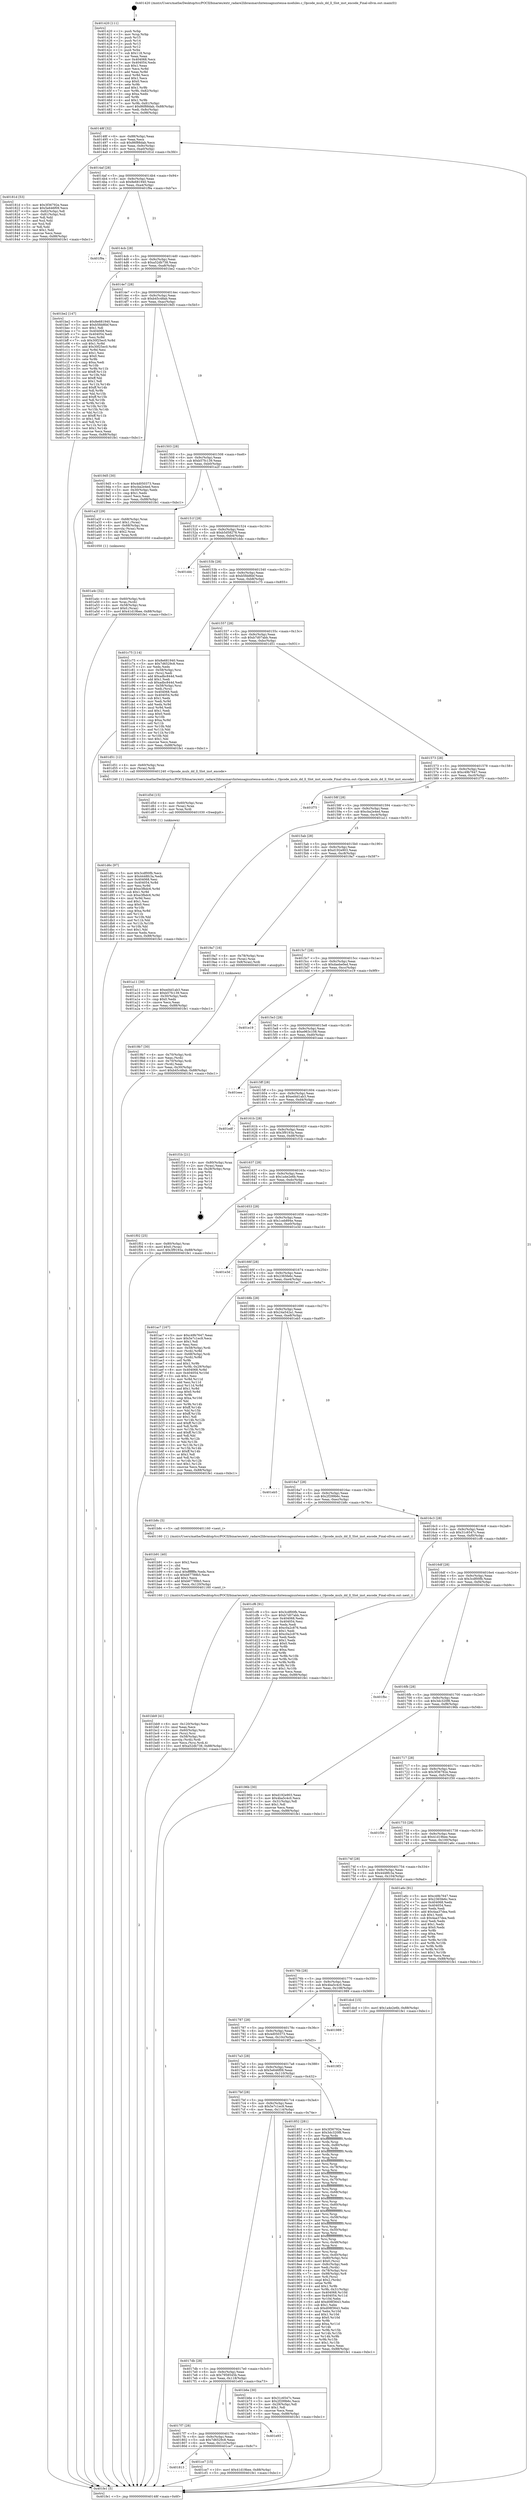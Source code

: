 digraph "0x401420" {
  label = "0x401420 (/mnt/c/Users/mathe/Desktop/tcc/POCII/binaries/extr_radare2librasmarchxtensagnuxtensa-modules.c_Opcode_muls_dd_ll_Slot_inst_encode_Final-ollvm.out::main(0))"
  labelloc = "t"
  node[shape=record]

  Entry [label="",width=0.3,height=0.3,shape=circle,fillcolor=black,style=filled]
  "0x40148f" [label="{
     0x40148f [32]\l
     | [instrs]\l
     &nbsp;&nbsp;0x40148f \<+6\>: mov -0x88(%rbp),%eax\l
     &nbsp;&nbsp;0x401495 \<+2\>: mov %eax,%ecx\l
     &nbsp;&nbsp;0x401497 \<+6\>: sub $0x86f88dab,%ecx\l
     &nbsp;&nbsp;0x40149d \<+6\>: mov %eax,-0x9c(%rbp)\l
     &nbsp;&nbsp;0x4014a3 \<+6\>: mov %ecx,-0xa0(%rbp)\l
     &nbsp;&nbsp;0x4014a9 \<+6\>: je 000000000040181d \<main+0x3fd\>\l
  }"]
  "0x40181d" [label="{
     0x40181d [53]\l
     | [instrs]\l
     &nbsp;&nbsp;0x40181d \<+5\>: mov $0x3f36792e,%eax\l
     &nbsp;&nbsp;0x401822 \<+5\>: mov $0x5e646f09,%ecx\l
     &nbsp;&nbsp;0x401827 \<+6\>: mov -0x82(%rbp),%dl\l
     &nbsp;&nbsp;0x40182d \<+7\>: mov -0x81(%rbp),%sil\l
     &nbsp;&nbsp;0x401834 \<+3\>: mov %dl,%dil\l
     &nbsp;&nbsp;0x401837 \<+3\>: and %sil,%dil\l
     &nbsp;&nbsp;0x40183a \<+3\>: xor %sil,%dl\l
     &nbsp;&nbsp;0x40183d \<+3\>: or %dl,%dil\l
     &nbsp;&nbsp;0x401840 \<+4\>: test $0x1,%dil\l
     &nbsp;&nbsp;0x401844 \<+3\>: cmovne %ecx,%eax\l
     &nbsp;&nbsp;0x401847 \<+6\>: mov %eax,-0x88(%rbp)\l
     &nbsp;&nbsp;0x40184d \<+5\>: jmp 0000000000401fe1 \<main+0xbc1\>\l
  }"]
  "0x4014af" [label="{
     0x4014af [28]\l
     | [instrs]\l
     &nbsp;&nbsp;0x4014af \<+5\>: jmp 00000000004014b4 \<main+0x94\>\l
     &nbsp;&nbsp;0x4014b4 \<+6\>: mov -0x9c(%rbp),%eax\l
     &nbsp;&nbsp;0x4014ba \<+5\>: sub $0x8e681940,%eax\l
     &nbsp;&nbsp;0x4014bf \<+6\>: mov %eax,-0xa4(%rbp)\l
     &nbsp;&nbsp;0x4014c5 \<+6\>: je 0000000000401f9a \<main+0xb7a\>\l
  }"]
  "0x401fe1" [label="{
     0x401fe1 [5]\l
     | [instrs]\l
     &nbsp;&nbsp;0x401fe1 \<+5\>: jmp 000000000040148f \<main+0x6f\>\l
  }"]
  "0x401420" [label="{
     0x401420 [111]\l
     | [instrs]\l
     &nbsp;&nbsp;0x401420 \<+1\>: push %rbp\l
     &nbsp;&nbsp;0x401421 \<+3\>: mov %rsp,%rbp\l
     &nbsp;&nbsp;0x401424 \<+2\>: push %r15\l
     &nbsp;&nbsp;0x401426 \<+2\>: push %r14\l
     &nbsp;&nbsp;0x401428 \<+2\>: push %r13\l
     &nbsp;&nbsp;0x40142a \<+2\>: push %r12\l
     &nbsp;&nbsp;0x40142c \<+1\>: push %rbx\l
     &nbsp;&nbsp;0x40142d \<+7\>: sub $0x118,%rsp\l
     &nbsp;&nbsp;0x401434 \<+2\>: xor %eax,%eax\l
     &nbsp;&nbsp;0x401436 \<+7\>: mov 0x404068,%ecx\l
     &nbsp;&nbsp;0x40143d \<+7\>: mov 0x404054,%edx\l
     &nbsp;&nbsp;0x401444 \<+3\>: sub $0x1,%eax\l
     &nbsp;&nbsp;0x401447 \<+3\>: mov %ecx,%r8d\l
     &nbsp;&nbsp;0x40144a \<+3\>: add %eax,%r8d\l
     &nbsp;&nbsp;0x40144d \<+4\>: imul %r8d,%ecx\l
     &nbsp;&nbsp;0x401451 \<+3\>: and $0x1,%ecx\l
     &nbsp;&nbsp;0x401454 \<+3\>: cmp $0x0,%ecx\l
     &nbsp;&nbsp;0x401457 \<+4\>: sete %r9b\l
     &nbsp;&nbsp;0x40145b \<+4\>: and $0x1,%r9b\l
     &nbsp;&nbsp;0x40145f \<+7\>: mov %r9b,-0x82(%rbp)\l
     &nbsp;&nbsp;0x401466 \<+3\>: cmp $0xa,%edx\l
     &nbsp;&nbsp;0x401469 \<+4\>: setl %r9b\l
     &nbsp;&nbsp;0x40146d \<+4\>: and $0x1,%r9b\l
     &nbsp;&nbsp;0x401471 \<+7\>: mov %r9b,-0x81(%rbp)\l
     &nbsp;&nbsp;0x401478 \<+10\>: movl $0x86f88dab,-0x88(%rbp)\l
     &nbsp;&nbsp;0x401482 \<+6\>: mov %edi,-0x8c(%rbp)\l
     &nbsp;&nbsp;0x401488 \<+7\>: mov %rsi,-0x98(%rbp)\l
  }"]
  Exit [label="",width=0.3,height=0.3,shape=circle,fillcolor=black,style=filled,peripheries=2]
  "0x401f9a" [label="{
     0x401f9a\l
  }", style=dashed]
  "0x4014cb" [label="{
     0x4014cb [28]\l
     | [instrs]\l
     &nbsp;&nbsp;0x4014cb \<+5\>: jmp 00000000004014d0 \<main+0xb0\>\l
     &nbsp;&nbsp;0x4014d0 \<+6\>: mov -0x9c(%rbp),%eax\l
     &nbsp;&nbsp;0x4014d6 \<+5\>: sub $0xa52db738,%eax\l
     &nbsp;&nbsp;0x4014db \<+6\>: mov %eax,-0xa8(%rbp)\l
     &nbsp;&nbsp;0x4014e1 \<+6\>: je 0000000000401be2 \<main+0x7c2\>\l
  }"]
  "0x401d6c" [label="{
     0x401d6c [97]\l
     | [instrs]\l
     &nbsp;&nbsp;0x401d6c \<+5\>: mov $0x3cdf00fb,%ecx\l
     &nbsp;&nbsp;0x401d71 \<+5\>: mov $0x4448fc3a,%edx\l
     &nbsp;&nbsp;0x401d76 \<+7\>: mov 0x404068,%esi\l
     &nbsp;&nbsp;0x401d7d \<+8\>: mov 0x404054,%r8d\l
     &nbsp;&nbsp;0x401d85 \<+3\>: mov %esi,%r9d\l
     &nbsp;&nbsp;0x401d88 \<+7\>: add $0xe3fbdc6,%r9d\l
     &nbsp;&nbsp;0x401d8f \<+4\>: sub $0x1,%r9d\l
     &nbsp;&nbsp;0x401d93 \<+7\>: sub $0xe3fbdc6,%r9d\l
     &nbsp;&nbsp;0x401d9a \<+4\>: imul %r9d,%esi\l
     &nbsp;&nbsp;0x401d9e \<+3\>: and $0x1,%esi\l
     &nbsp;&nbsp;0x401da1 \<+3\>: cmp $0x0,%esi\l
     &nbsp;&nbsp;0x401da4 \<+4\>: sete %r10b\l
     &nbsp;&nbsp;0x401da8 \<+4\>: cmp $0xa,%r8d\l
     &nbsp;&nbsp;0x401dac \<+4\>: setl %r11b\l
     &nbsp;&nbsp;0x401db0 \<+3\>: mov %r10b,%bl\l
     &nbsp;&nbsp;0x401db3 \<+3\>: and %r11b,%bl\l
     &nbsp;&nbsp;0x401db6 \<+3\>: xor %r11b,%r10b\l
     &nbsp;&nbsp;0x401db9 \<+3\>: or %r10b,%bl\l
     &nbsp;&nbsp;0x401dbc \<+3\>: test $0x1,%bl\l
     &nbsp;&nbsp;0x401dbf \<+3\>: cmovne %edx,%ecx\l
     &nbsp;&nbsp;0x401dc2 \<+6\>: mov %ecx,-0x88(%rbp)\l
     &nbsp;&nbsp;0x401dc8 \<+5\>: jmp 0000000000401fe1 \<main+0xbc1\>\l
  }"]
  "0x401be2" [label="{
     0x401be2 [147]\l
     | [instrs]\l
     &nbsp;&nbsp;0x401be2 \<+5\>: mov $0x8e681940,%eax\l
     &nbsp;&nbsp;0x401be7 \<+5\>: mov $0xb5fdd6bf,%ecx\l
     &nbsp;&nbsp;0x401bec \<+2\>: mov $0x1,%dl\l
     &nbsp;&nbsp;0x401bee \<+7\>: mov 0x404068,%esi\l
     &nbsp;&nbsp;0x401bf5 \<+7\>: mov 0x404054,%edi\l
     &nbsp;&nbsp;0x401bfc \<+3\>: mov %esi,%r8d\l
     &nbsp;&nbsp;0x401bff \<+7\>: sub $0x30f25ec0,%r8d\l
     &nbsp;&nbsp;0x401c06 \<+4\>: sub $0x1,%r8d\l
     &nbsp;&nbsp;0x401c0a \<+7\>: add $0x30f25ec0,%r8d\l
     &nbsp;&nbsp;0x401c11 \<+4\>: imul %r8d,%esi\l
     &nbsp;&nbsp;0x401c15 \<+3\>: and $0x1,%esi\l
     &nbsp;&nbsp;0x401c18 \<+3\>: cmp $0x0,%esi\l
     &nbsp;&nbsp;0x401c1b \<+4\>: sete %r9b\l
     &nbsp;&nbsp;0x401c1f \<+3\>: cmp $0xa,%edi\l
     &nbsp;&nbsp;0x401c22 \<+4\>: setl %r10b\l
     &nbsp;&nbsp;0x401c26 \<+3\>: mov %r9b,%r11b\l
     &nbsp;&nbsp;0x401c29 \<+4\>: xor $0xff,%r11b\l
     &nbsp;&nbsp;0x401c2d \<+3\>: mov %r10b,%bl\l
     &nbsp;&nbsp;0x401c30 \<+3\>: xor $0xff,%bl\l
     &nbsp;&nbsp;0x401c33 \<+3\>: xor $0x1,%dl\l
     &nbsp;&nbsp;0x401c36 \<+3\>: mov %r11b,%r14b\l
     &nbsp;&nbsp;0x401c39 \<+4\>: and $0xff,%r14b\l
     &nbsp;&nbsp;0x401c3d \<+3\>: and %dl,%r9b\l
     &nbsp;&nbsp;0x401c40 \<+3\>: mov %bl,%r15b\l
     &nbsp;&nbsp;0x401c43 \<+4\>: and $0xff,%r15b\l
     &nbsp;&nbsp;0x401c47 \<+3\>: and %dl,%r10b\l
     &nbsp;&nbsp;0x401c4a \<+3\>: or %r9b,%r14b\l
     &nbsp;&nbsp;0x401c4d \<+3\>: or %r10b,%r15b\l
     &nbsp;&nbsp;0x401c50 \<+3\>: xor %r15b,%r14b\l
     &nbsp;&nbsp;0x401c53 \<+3\>: or %bl,%r11b\l
     &nbsp;&nbsp;0x401c56 \<+4\>: xor $0xff,%r11b\l
     &nbsp;&nbsp;0x401c5a \<+3\>: or $0x1,%dl\l
     &nbsp;&nbsp;0x401c5d \<+3\>: and %dl,%r11b\l
     &nbsp;&nbsp;0x401c60 \<+3\>: or %r11b,%r14b\l
     &nbsp;&nbsp;0x401c63 \<+4\>: test $0x1,%r14b\l
     &nbsp;&nbsp;0x401c67 \<+3\>: cmovne %ecx,%eax\l
     &nbsp;&nbsp;0x401c6a \<+6\>: mov %eax,-0x88(%rbp)\l
     &nbsp;&nbsp;0x401c70 \<+5\>: jmp 0000000000401fe1 \<main+0xbc1\>\l
  }"]
  "0x4014e7" [label="{
     0x4014e7 [28]\l
     | [instrs]\l
     &nbsp;&nbsp;0x4014e7 \<+5\>: jmp 00000000004014ec \<main+0xcc\>\l
     &nbsp;&nbsp;0x4014ec \<+6\>: mov -0x9c(%rbp),%eax\l
     &nbsp;&nbsp;0x4014f2 \<+5\>: sub $0xb45c48ab,%eax\l
     &nbsp;&nbsp;0x4014f7 \<+6\>: mov %eax,-0xac(%rbp)\l
     &nbsp;&nbsp;0x4014fd \<+6\>: je 00000000004019d5 \<main+0x5b5\>\l
  }"]
  "0x401d5d" [label="{
     0x401d5d [15]\l
     | [instrs]\l
     &nbsp;&nbsp;0x401d5d \<+4\>: mov -0x60(%rbp),%rax\l
     &nbsp;&nbsp;0x401d61 \<+3\>: mov (%rax),%rax\l
     &nbsp;&nbsp;0x401d64 \<+3\>: mov %rax,%rdi\l
     &nbsp;&nbsp;0x401d67 \<+5\>: call 0000000000401030 \<free@plt\>\l
     | [calls]\l
     &nbsp;&nbsp;0x401030 \{1\} (unknown)\l
  }"]
  "0x4019d5" [label="{
     0x4019d5 [30]\l
     | [instrs]\l
     &nbsp;&nbsp;0x4019d5 \<+5\>: mov $0x4d050373,%eax\l
     &nbsp;&nbsp;0x4019da \<+5\>: mov $0xcba2e4ed,%ecx\l
     &nbsp;&nbsp;0x4019df \<+3\>: mov -0x30(%rbp),%edx\l
     &nbsp;&nbsp;0x4019e2 \<+3\>: cmp $0x1,%edx\l
     &nbsp;&nbsp;0x4019e5 \<+3\>: cmovl %ecx,%eax\l
     &nbsp;&nbsp;0x4019e8 \<+6\>: mov %eax,-0x88(%rbp)\l
     &nbsp;&nbsp;0x4019ee \<+5\>: jmp 0000000000401fe1 \<main+0xbc1\>\l
  }"]
  "0x401503" [label="{
     0x401503 [28]\l
     | [instrs]\l
     &nbsp;&nbsp;0x401503 \<+5\>: jmp 0000000000401508 \<main+0xe8\>\l
     &nbsp;&nbsp;0x401508 \<+6\>: mov -0x9c(%rbp),%eax\l
     &nbsp;&nbsp;0x40150e \<+5\>: sub $0xb57fc139,%eax\l
     &nbsp;&nbsp;0x401513 \<+6\>: mov %eax,-0xb0(%rbp)\l
     &nbsp;&nbsp;0x401519 \<+6\>: je 0000000000401a2f \<main+0x60f\>\l
  }"]
  "0x401813" [label="{
     0x401813\l
  }", style=dashed]
  "0x401a2f" [label="{
     0x401a2f [29]\l
     | [instrs]\l
     &nbsp;&nbsp;0x401a2f \<+4\>: mov -0x68(%rbp),%rax\l
     &nbsp;&nbsp;0x401a33 \<+6\>: movl $0x1,(%rax)\l
     &nbsp;&nbsp;0x401a39 \<+4\>: mov -0x68(%rbp),%rax\l
     &nbsp;&nbsp;0x401a3d \<+3\>: movslq (%rax),%rax\l
     &nbsp;&nbsp;0x401a40 \<+4\>: shl $0x2,%rax\l
     &nbsp;&nbsp;0x401a44 \<+3\>: mov %rax,%rdi\l
     &nbsp;&nbsp;0x401a47 \<+5\>: call 0000000000401050 \<malloc@plt\>\l
     | [calls]\l
     &nbsp;&nbsp;0x401050 \{1\} (unknown)\l
  }"]
  "0x40151f" [label="{
     0x40151f [28]\l
     | [instrs]\l
     &nbsp;&nbsp;0x40151f \<+5\>: jmp 0000000000401524 \<main+0x104\>\l
     &nbsp;&nbsp;0x401524 \<+6\>: mov -0x9c(%rbp),%eax\l
     &nbsp;&nbsp;0x40152a \<+5\>: sub $0xb5d58278,%eax\l
     &nbsp;&nbsp;0x40152f \<+6\>: mov %eax,-0xb4(%rbp)\l
     &nbsp;&nbsp;0x401535 \<+6\>: je 0000000000401ddc \<main+0x9bc\>\l
  }"]
  "0x401ce7" [label="{
     0x401ce7 [15]\l
     | [instrs]\l
     &nbsp;&nbsp;0x401ce7 \<+10\>: movl $0x41d19bee,-0x88(%rbp)\l
     &nbsp;&nbsp;0x401cf1 \<+5\>: jmp 0000000000401fe1 \<main+0xbc1\>\l
  }"]
  "0x401ddc" [label="{
     0x401ddc\l
  }", style=dashed]
  "0x40153b" [label="{
     0x40153b [28]\l
     | [instrs]\l
     &nbsp;&nbsp;0x40153b \<+5\>: jmp 0000000000401540 \<main+0x120\>\l
     &nbsp;&nbsp;0x401540 \<+6\>: mov -0x9c(%rbp),%eax\l
     &nbsp;&nbsp;0x401546 \<+5\>: sub $0xb5fdd6bf,%eax\l
     &nbsp;&nbsp;0x40154b \<+6\>: mov %eax,-0xb8(%rbp)\l
     &nbsp;&nbsp;0x401551 \<+6\>: je 0000000000401c75 \<main+0x855\>\l
  }"]
  "0x4017f7" [label="{
     0x4017f7 [28]\l
     | [instrs]\l
     &nbsp;&nbsp;0x4017f7 \<+5\>: jmp 00000000004017fc \<main+0x3dc\>\l
     &nbsp;&nbsp;0x4017fc \<+6\>: mov -0x9c(%rbp),%eax\l
     &nbsp;&nbsp;0x401802 \<+5\>: sub $0x7d6529c8,%eax\l
     &nbsp;&nbsp;0x401807 \<+6\>: mov %eax,-0x11c(%rbp)\l
     &nbsp;&nbsp;0x40180d \<+6\>: je 0000000000401ce7 \<main+0x8c7\>\l
  }"]
  "0x401c75" [label="{
     0x401c75 [114]\l
     | [instrs]\l
     &nbsp;&nbsp;0x401c75 \<+5\>: mov $0x8e681940,%eax\l
     &nbsp;&nbsp;0x401c7a \<+5\>: mov $0x7d6529c8,%ecx\l
     &nbsp;&nbsp;0x401c7f \<+2\>: xor %edx,%edx\l
     &nbsp;&nbsp;0x401c81 \<+4\>: mov -0x58(%rbp),%rsi\l
     &nbsp;&nbsp;0x401c85 \<+2\>: mov (%rsi),%edi\l
     &nbsp;&nbsp;0x401c87 \<+6\>: add $0xadbc844d,%edi\l
     &nbsp;&nbsp;0x401c8d \<+3\>: add $0x1,%edi\l
     &nbsp;&nbsp;0x401c90 \<+6\>: sub $0xadbc844d,%edi\l
     &nbsp;&nbsp;0x401c96 \<+4\>: mov -0x58(%rbp),%rsi\l
     &nbsp;&nbsp;0x401c9a \<+2\>: mov %edi,(%rsi)\l
     &nbsp;&nbsp;0x401c9c \<+7\>: mov 0x404068,%edi\l
     &nbsp;&nbsp;0x401ca3 \<+8\>: mov 0x404054,%r8d\l
     &nbsp;&nbsp;0x401cab \<+3\>: sub $0x1,%edx\l
     &nbsp;&nbsp;0x401cae \<+3\>: mov %edi,%r9d\l
     &nbsp;&nbsp;0x401cb1 \<+3\>: add %edx,%r9d\l
     &nbsp;&nbsp;0x401cb4 \<+4\>: imul %r9d,%edi\l
     &nbsp;&nbsp;0x401cb8 \<+3\>: and $0x1,%edi\l
     &nbsp;&nbsp;0x401cbb \<+3\>: cmp $0x0,%edi\l
     &nbsp;&nbsp;0x401cbe \<+4\>: sete %r10b\l
     &nbsp;&nbsp;0x401cc2 \<+4\>: cmp $0xa,%r8d\l
     &nbsp;&nbsp;0x401cc6 \<+4\>: setl %r11b\l
     &nbsp;&nbsp;0x401cca \<+3\>: mov %r10b,%bl\l
     &nbsp;&nbsp;0x401ccd \<+3\>: and %r11b,%bl\l
     &nbsp;&nbsp;0x401cd0 \<+3\>: xor %r11b,%r10b\l
     &nbsp;&nbsp;0x401cd3 \<+3\>: or %r10b,%bl\l
     &nbsp;&nbsp;0x401cd6 \<+3\>: test $0x1,%bl\l
     &nbsp;&nbsp;0x401cd9 \<+3\>: cmovne %ecx,%eax\l
     &nbsp;&nbsp;0x401cdc \<+6\>: mov %eax,-0x88(%rbp)\l
     &nbsp;&nbsp;0x401ce2 \<+5\>: jmp 0000000000401fe1 \<main+0xbc1\>\l
  }"]
  "0x401557" [label="{
     0x401557 [28]\l
     | [instrs]\l
     &nbsp;&nbsp;0x401557 \<+5\>: jmp 000000000040155c \<main+0x13c\>\l
     &nbsp;&nbsp;0x40155c \<+6\>: mov -0x9c(%rbp),%eax\l
     &nbsp;&nbsp;0x401562 \<+5\>: sub $0xb7d07abb,%eax\l
     &nbsp;&nbsp;0x401567 \<+6\>: mov %eax,-0xbc(%rbp)\l
     &nbsp;&nbsp;0x40156d \<+6\>: je 0000000000401d51 \<main+0x931\>\l
  }"]
  "0x401e93" [label="{
     0x401e93\l
  }", style=dashed]
  "0x401d51" [label="{
     0x401d51 [12]\l
     | [instrs]\l
     &nbsp;&nbsp;0x401d51 \<+4\>: mov -0x60(%rbp),%rax\l
     &nbsp;&nbsp;0x401d55 \<+3\>: mov (%rax),%rdi\l
     &nbsp;&nbsp;0x401d58 \<+5\>: call 0000000000401240 \<Opcode_muls_dd_ll_Slot_inst_encode\>\l
     | [calls]\l
     &nbsp;&nbsp;0x401240 \{1\} (/mnt/c/Users/mathe/Desktop/tcc/POCII/binaries/extr_radare2librasmarchxtensagnuxtensa-modules.c_Opcode_muls_dd_ll_Slot_inst_encode_Final-ollvm.out::Opcode_muls_dd_ll_Slot_inst_encode)\l
  }"]
  "0x401573" [label="{
     0x401573 [28]\l
     | [instrs]\l
     &nbsp;&nbsp;0x401573 \<+5\>: jmp 0000000000401578 \<main+0x158\>\l
     &nbsp;&nbsp;0x401578 \<+6\>: mov -0x9c(%rbp),%eax\l
     &nbsp;&nbsp;0x40157e \<+5\>: sub $0xc49b7647,%eax\l
     &nbsp;&nbsp;0x401583 \<+6\>: mov %eax,-0xc0(%rbp)\l
     &nbsp;&nbsp;0x401589 \<+6\>: je 0000000000401f75 \<main+0xb55\>\l
  }"]
  "0x401bb9" [label="{
     0x401bb9 [41]\l
     | [instrs]\l
     &nbsp;&nbsp;0x401bb9 \<+6\>: mov -0x120(%rbp),%ecx\l
     &nbsp;&nbsp;0x401bbf \<+3\>: imul %eax,%ecx\l
     &nbsp;&nbsp;0x401bc2 \<+4\>: mov -0x60(%rbp),%rsi\l
     &nbsp;&nbsp;0x401bc6 \<+3\>: mov (%rsi),%rsi\l
     &nbsp;&nbsp;0x401bc9 \<+4\>: mov -0x58(%rbp),%rdi\l
     &nbsp;&nbsp;0x401bcd \<+3\>: movslq (%rdi),%rdi\l
     &nbsp;&nbsp;0x401bd0 \<+3\>: mov %ecx,(%rsi,%rdi,4)\l
     &nbsp;&nbsp;0x401bd3 \<+10\>: movl $0xa52db738,-0x88(%rbp)\l
     &nbsp;&nbsp;0x401bdd \<+5\>: jmp 0000000000401fe1 \<main+0xbc1\>\l
  }"]
  "0x401f75" [label="{
     0x401f75\l
  }", style=dashed]
  "0x40158f" [label="{
     0x40158f [28]\l
     | [instrs]\l
     &nbsp;&nbsp;0x40158f \<+5\>: jmp 0000000000401594 \<main+0x174\>\l
     &nbsp;&nbsp;0x401594 \<+6\>: mov -0x9c(%rbp),%eax\l
     &nbsp;&nbsp;0x40159a \<+5\>: sub $0xcba2e4ed,%eax\l
     &nbsp;&nbsp;0x40159f \<+6\>: mov %eax,-0xc4(%rbp)\l
     &nbsp;&nbsp;0x4015a5 \<+6\>: je 0000000000401a11 \<main+0x5f1\>\l
  }"]
  "0x401b91" [label="{
     0x401b91 [40]\l
     | [instrs]\l
     &nbsp;&nbsp;0x401b91 \<+5\>: mov $0x2,%ecx\l
     &nbsp;&nbsp;0x401b96 \<+1\>: cltd\l
     &nbsp;&nbsp;0x401b97 \<+2\>: idiv %ecx\l
     &nbsp;&nbsp;0x401b99 \<+6\>: imul $0xfffffffe,%edx,%ecx\l
     &nbsp;&nbsp;0x401b9f \<+6\>: sub $0xb67789b5,%ecx\l
     &nbsp;&nbsp;0x401ba5 \<+3\>: add $0x1,%ecx\l
     &nbsp;&nbsp;0x401ba8 \<+6\>: add $0xb67789b5,%ecx\l
     &nbsp;&nbsp;0x401bae \<+6\>: mov %ecx,-0x120(%rbp)\l
     &nbsp;&nbsp;0x401bb4 \<+5\>: call 0000000000401160 \<next_i\>\l
     | [calls]\l
     &nbsp;&nbsp;0x401160 \{1\} (/mnt/c/Users/mathe/Desktop/tcc/POCII/binaries/extr_radare2librasmarchxtensagnuxtensa-modules.c_Opcode_muls_dd_ll_Slot_inst_encode_Final-ollvm.out::next_i)\l
  }"]
  "0x401a11" [label="{
     0x401a11 [30]\l
     | [instrs]\l
     &nbsp;&nbsp;0x401a11 \<+5\>: mov $0xed4d1ab3,%eax\l
     &nbsp;&nbsp;0x401a16 \<+5\>: mov $0xb57fc139,%ecx\l
     &nbsp;&nbsp;0x401a1b \<+3\>: mov -0x30(%rbp),%edx\l
     &nbsp;&nbsp;0x401a1e \<+3\>: cmp $0x0,%edx\l
     &nbsp;&nbsp;0x401a21 \<+3\>: cmove %ecx,%eax\l
     &nbsp;&nbsp;0x401a24 \<+6\>: mov %eax,-0x88(%rbp)\l
     &nbsp;&nbsp;0x401a2a \<+5\>: jmp 0000000000401fe1 \<main+0xbc1\>\l
  }"]
  "0x4015ab" [label="{
     0x4015ab [28]\l
     | [instrs]\l
     &nbsp;&nbsp;0x4015ab \<+5\>: jmp 00000000004015b0 \<main+0x190\>\l
     &nbsp;&nbsp;0x4015b0 \<+6\>: mov -0x9c(%rbp),%eax\l
     &nbsp;&nbsp;0x4015b6 \<+5\>: sub $0xd192e903,%eax\l
     &nbsp;&nbsp;0x4015bb \<+6\>: mov %eax,-0xc8(%rbp)\l
     &nbsp;&nbsp;0x4015c1 \<+6\>: je 00000000004019a7 \<main+0x587\>\l
  }"]
  "0x4017db" [label="{
     0x4017db [28]\l
     | [instrs]\l
     &nbsp;&nbsp;0x4017db \<+5\>: jmp 00000000004017e0 \<main+0x3c0\>\l
     &nbsp;&nbsp;0x4017e0 \<+6\>: mov -0x9c(%rbp),%eax\l
     &nbsp;&nbsp;0x4017e6 \<+5\>: sub $0x7958545b,%eax\l
     &nbsp;&nbsp;0x4017eb \<+6\>: mov %eax,-0x118(%rbp)\l
     &nbsp;&nbsp;0x4017f1 \<+6\>: je 0000000000401e93 \<main+0xa73\>\l
  }"]
  "0x4019a7" [label="{
     0x4019a7 [16]\l
     | [instrs]\l
     &nbsp;&nbsp;0x4019a7 \<+4\>: mov -0x78(%rbp),%rax\l
     &nbsp;&nbsp;0x4019ab \<+3\>: mov (%rax),%rax\l
     &nbsp;&nbsp;0x4019ae \<+4\>: mov 0x8(%rax),%rdi\l
     &nbsp;&nbsp;0x4019b2 \<+5\>: call 0000000000401060 \<atoi@plt\>\l
     | [calls]\l
     &nbsp;&nbsp;0x401060 \{1\} (unknown)\l
  }"]
  "0x4015c7" [label="{
     0x4015c7 [28]\l
     | [instrs]\l
     &nbsp;&nbsp;0x4015c7 \<+5\>: jmp 00000000004015cc \<main+0x1ac\>\l
     &nbsp;&nbsp;0x4015cc \<+6\>: mov -0x9c(%rbp),%eax\l
     &nbsp;&nbsp;0x4015d2 \<+5\>: sub $0xdaebe0ed,%eax\l
     &nbsp;&nbsp;0x4015d7 \<+6\>: mov %eax,-0xcc(%rbp)\l
     &nbsp;&nbsp;0x4015dd \<+6\>: je 0000000000401e19 \<main+0x9f9\>\l
  }"]
  "0x401b6e" [label="{
     0x401b6e [30]\l
     | [instrs]\l
     &nbsp;&nbsp;0x401b6e \<+5\>: mov $0x31c6547c,%eax\l
     &nbsp;&nbsp;0x401b73 \<+5\>: mov $0x2f299b6c,%ecx\l
     &nbsp;&nbsp;0x401b78 \<+3\>: mov -0x29(%rbp),%dl\l
     &nbsp;&nbsp;0x401b7b \<+3\>: test $0x1,%dl\l
     &nbsp;&nbsp;0x401b7e \<+3\>: cmovne %ecx,%eax\l
     &nbsp;&nbsp;0x401b81 \<+6\>: mov %eax,-0x88(%rbp)\l
     &nbsp;&nbsp;0x401b87 \<+5\>: jmp 0000000000401fe1 \<main+0xbc1\>\l
  }"]
  "0x401e19" [label="{
     0x401e19\l
  }", style=dashed]
  "0x4015e3" [label="{
     0x4015e3 [28]\l
     | [instrs]\l
     &nbsp;&nbsp;0x4015e3 \<+5\>: jmp 00000000004015e8 \<main+0x1c8\>\l
     &nbsp;&nbsp;0x4015e8 \<+6\>: mov -0x9c(%rbp),%eax\l
     &nbsp;&nbsp;0x4015ee \<+5\>: sub $0xe963c108,%eax\l
     &nbsp;&nbsp;0x4015f3 \<+6\>: mov %eax,-0xd0(%rbp)\l
     &nbsp;&nbsp;0x4015f9 \<+6\>: je 0000000000401eee \<main+0xace\>\l
  }"]
  "0x401a4c" [label="{
     0x401a4c [32]\l
     | [instrs]\l
     &nbsp;&nbsp;0x401a4c \<+4\>: mov -0x60(%rbp),%rdi\l
     &nbsp;&nbsp;0x401a50 \<+3\>: mov %rax,(%rdi)\l
     &nbsp;&nbsp;0x401a53 \<+4\>: mov -0x58(%rbp),%rax\l
     &nbsp;&nbsp;0x401a57 \<+6\>: movl $0x0,(%rax)\l
     &nbsp;&nbsp;0x401a5d \<+10\>: movl $0x41d19bee,-0x88(%rbp)\l
     &nbsp;&nbsp;0x401a67 \<+5\>: jmp 0000000000401fe1 \<main+0xbc1\>\l
  }"]
  "0x401eee" [label="{
     0x401eee\l
  }", style=dashed]
  "0x4015ff" [label="{
     0x4015ff [28]\l
     | [instrs]\l
     &nbsp;&nbsp;0x4015ff \<+5\>: jmp 0000000000401604 \<main+0x1e4\>\l
     &nbsp;&nbsp;0x401604 \<+6\>: mov -0x9c(%rbp),%eax\l
     &nbsp;&nbsp;0x40160a \<+5\>: sub $0xed4d1ab3,%eax\l
     &nbsp;&nbsp;0x40160f \<+6\>: mov %eax,-0xd4(%rbp)\l
     &nbsp;&nbsp;0x401615 \<+6\>: je 0000000000401edf \<main+0xabf\>\l
  }"]
  "0x4019b7" [label="{
     0x4019b7 [30]\l
     | [instrs]\l
     &nbsp;&nbsp;0x4019b7 \<+4\>: mov -0x70(%rbp),%rdi\l
     &nbsp;&nbsp;0x4019bb \<+2\>: mov %eax,(%rdi)\l
     &nbsp;&nbsp;0x4019bd \<+4\>: mov -0x70(%rbp),%rdi\l
     &nbsp;&nbsp;0x4019c1 \<+2\>: mov (%rdi),%eax\l
     &nbsp;&nbsp;0x4019c3 \<+3\>: mov %eax,-0x30(%rbp)\l
     &nbsp;&nbsp;0x4019c6 \<+10\>: movl $0xb45c48ab,-0x88(%rbp)\l
     &nbsp;&nbsp;0x4019d0 \<+5\>: jmp 0000000000401fe1 \<main+0xbc1\>\l
  }"]
  "0x401edf" [label="{
     0x401edf\l
  }", style=dashed]
  "0x40161b" [label="{
     0x40161b [28]\l
     | [instrs]\l
     &nbsp;&nbsp;0x40161b \<+5\>: jmp 0000000000401620 \<main+0x200\>\l
     &nbsp;&nbsp;0x401620 \<+6\>: mov -0x9c(%rbp),%eax\l
     &nbsp;&nbsp;0x401626 \<+5\>: sub $0x3f9193a,%eax\l
     &nbsp;&nbsp;0x40162b \<+6\>: mov %eax,-0xd8(%rbp)\l
     &nbsp;&nbsp;0x401631 \<+6\>: je 0000000000401f1b \<main+0xafb\>\l
  }"]
  "0x4017bf" [label="{
     0x4017bf [28]\l
     | [instrs]\l
     &nbsp;&nbsp;0x4017bf \<+5\>: jmp 00000000004017c4 \<main+0x3a4\>\l
     &nbsp;&nbsp;0x4017c4 \<+6\>: mov -0x9c(%rbp),%eax\l
     &nbsp;&nbsp;0x4017ca \<+5\>: sub $0x5e7c1ec9,%eax\l
     &nbsp;&nbsp;0x4017cf \<+6\>: mov %eax,-0x114(%rbp)\l
     &nbsp;&nbsp;0x4017d5 \<+6\>: je 0000000000401b6e \<main+0x74e\>\l
  }"]
  "0x401f1b" [label="{
     0x401f1b [21]\l
     | [instrs]\l
     &nbsp;&nbsp;0x401f1b \<+4\>: mov -0x80(%rbp),%rax\l
     &nbsp;&nbsp;0x401f1f \<+2\>: mov (%rax),%eax\l
     &nbsp;&nbsp;0x401f21 \<+4\>: lea -0x28(%rbp),%rsp\l
     &nbsp;&nbsp;0x401f25 \<+1\>: pop %rbx\l
     &nbsp;&nbsp;0x401f26 \<+2\>: pop %r12\l
     &nbsp;&nbsp;0x401f28 \<+2\>: pop %r13\l
     &nbsp;&nbsp;0x401f2a \<+2\>: pop %r14\l
     &nbsp;&nbsp;0x401f2c \<+2\>: pop %r15\l
     &nbsp;&nbsp;0x401f2e \<+1\>: pop %rbp\l
     &nbsp;&nbsp;0x401f2f \<+1\>: ret\l
  }"]
  "0x401637" [label="{
     0x401637 [28]\l
     | [instrs]\l
     &nbsp;&nbsp;0x401637 \<+5\>: jmp 000000000040163c \<main+0x21c\>\l
     &nbsp;&nbsp;0x40163c \<+6\>: mov -0x9c(%rbp),%eax\l
     &nbsp;&nbsp;0x401642 \<+5\>: sub $0x1a4e2e6b,%eax\l
     &nbsp;&nbsp;0x401647 \<+6\>: mov %eax,-0xdc(%rbp)\l
     &nbsp;&nbsp;0x40164d \<+6\>: je 0000000000401f02 \<main+0xae2\>\l
  }"]
  "0x401852" [label="{
     0x401852 [281]\l
     | [instrs]\l
     &nbsp;&nbsp;0x401852 \<+5\>: mov $0x3f36792e,%eax\l
     &nbsp;&nbsp;0x401857 \<+5\>: mov $0x3dc320f8,%ecx\l
     &nbsp;&nbsp;0x40185c \<+3\>: mov %rsp,%rdx\l
     &nbsp;&nbsp;0x40185f \<+4\>: add $0xfffffffffffffff0,%rdx\l
     &nbsp;&nbsp;0x401863 \<+3\>: mov %rdx,%rsp\l
     &nbsp;&nbsp;0x401866 \<+4\>: mov %rdx,-0x80(%rbp)\l
     &nbsp;&nbsp;0x40186a \<+3\>: mov %rsp,%rdx\l
     &nbsp;&nbsp;0x40186d \<+4\>: add $0xfffffffffffffff0,%rdx\l
     &nbsp;&nbsp;0x401871 \<+3\>: mov %rdx,%rsp\l
     &nbsp;&nbsp;0x401874 \<+3\>: mov %rsp,%rsi\l
     &nbsp;&nbsp;0x401877 \<+4\>: add $0xfffffffffffffff0,%rsi\l
     &nbsp;&nbsp;0x40187b \<+3\>: mov %rsi,%rsp\l
     &nbsp;&nbsp;0x40187e \<+4\>: mov %rsi,-0x78(%rbp)\l
     &nbsp;&nbsp;0x401882 \<+3\>: mov %rsp,%rsi\l
     &nbsp;&nbsp;0x401885 \<+4\>: add $0xfffffffffffffff0,%rsi\l
     &nbsp;&nbsp;0x401889 \<+3\>: mov %rsi,%rsp\l
     &nbsp;&nbsp;0x40188c \<+4\>: mov %rsi,-0x70(%rbp)\l
     &nbsp;&nbsp;0x401890 \<+3\>: mov %rsp,%rsi\l
     &nbsp;&nbsp;0x401893 \<+4\>: add $0xfffffffffffffff0,%rsi\l
     &nbsp;&nbsp;0x401897 \<+3\>: mov %rsi,%rsp\l
     &nbsp;&nbsp;0x40189a \<+4\>: mov %rsi,-0x68(%rbp)\l
     &nbsp;&nbsp;0x40189e \<+3\>: mov %rsp,%rsi\l
     &nbsp;&nbsp;0x4018a1 \<+4\>: add $0xfffffffffffffff0,%rsi\l
     &nbsp;&nbsp;0x4018a5 \<+3\>: mov %rsi,%rsp\l
     &nbsp;&nbsp;0x4018a8 \<+4\>: mov %rsi,-0x60(%rbp)\l
     &nbsp;&nbsp;0x4018ac \<+3\>: mov %rsp,%rsi\l
     &nbsp;&nbsp;0x4018af \<+4\>: add $0xfffffffffffffff0,%rsi\l
     &nbsp;&nbsp;0x4018b3 \<+3\>: mov %rsi,%rsp\l
     &nbsp;&nbsp;0x4018b6 \<+4\>: mov %rsi,-0x58(%rbp)\l
     &nbsp;&nbsp;0x4018ba \<+3\>: mov %rsp,%rsi\l
     &nbsp;&nbsp;0x4018bd \<+4\>: add $0xfffffffffffffff0,%rsi\l
     &nbsp;&nbsp;0x4018c1 \<+3\>: mov %rsi,%rsp\l
     &nbsp;&nbsp;0x4018c4 \<+4\>: mov %rsi,-0x50(%rbp)\l
     &nbsp;&nbsp;0x4018c8 \<+3\>: mov %rsp,%rsi\l
     &nbsp;&nbsp;0x4018cb \<+4\>: add $0xfffffffffffffff0,%rsi\l
     &nbsp;&nbsp;0x4018cf \<+3\>: mov %rsi,%rsp\l
     &nbsp;&nbsp;0x4018d2 \<+4\>: mov %rsi,-0x48(%rbp)\l
     &nbsp;&nbsp;0x4018d6 \<+3\>: mov %rsp,%rsi\l
     &nbsp;&nbsp;0x4018d9 \<+4\>: add $0xfffffffffffffff0,%rsi\l
     &nbsp;&nbsp;0x4018dd \<+3\>: mov %rsi,%rsp\l
     &nbsp;&nbsp;0x4018e0 \<+4\>: mov %rsi,-0x40(%rbp)\l
     &nbsp;&nbsp;0x4018e4 \<+4\>: mov -0x80(%rbp),%rsi\l
     &nbsp;&nbsp;0x4018e8 \<+6\>: movl $0x0,(%rsi)\l
     &nbsp;&nbsp;0x4018ee \<+6\>: mov -0x8c(%rbp),%edi\l
     &nbsp;&nbsp;0x4018f4 \<+2\>: mov %edi,(%rdx)\l
     &nbsp;&nbsp;0x4018f6 \<+4\>: mov -0x78(%rbp),%rsi\l
     &nbsp;&nbsp;0x4018fa \<+7\>: mov -0x98(%rbp),%r8\l
     &nbsp;&nbsp;0x401901 \<+3\>: mov %r8,(%rsi)\l
     &nbsp;&nbsp;0x401904 \<+3\>: cmpl $0x2,(%rdx)\l
     &nbsp;&nbsp;0x401907 \<+4\>: setne %r9b\l
     &nbsp;&nbsp;0x40190b \<+4\>: and $0x1,%r9b\l
     &nbsp;&nbsp;0x40190f \<+4\>: mov %r9b,-0x31(%rbp)\l
     &nbsp;&nbsp;0x401913 \<+8\>: mov 0x404068,%r10d\l
     &nbsp;&nbsp;0x40191b \<+8\>: mov 0x404054,%r11d\l
     &nbsp;&nbsp;0x401923 \<+3\>: mov %r10d,%ebx\l
     &nbsp;&nbsp;0x401926 \<+6\>: add $0xd08f3643,%ebx\l
     &nbsp;&nbsp;0x40192c \<+3\>: sub $0x1,%ebx\l
     &nbsp;&nbsp;0x40192f \<+6\>: sub $0xd08f3643,%ebx\l
     &nbsp;&nbsp;0x401935 \<+4\>: imul %ebx,%r10d\l
     &nbsp;&nbsp;0x401939 \<+4\>: and $0x1,%r10d\l
     &nbsp;&nbsp;0x40193d \<+4\>: cmp $0x0,%r10d\l
     &nbsp;&nbsp;0x401941 \<+4\>: sete %r9b\l
     &nbsp;&nbsp;0x401945 \<+4\>: cmp $0xa,%r11d\l
     &nbsp;&nbsp;0x401949 \<+4\>: setl %r14b\l
     &nbsp;&nbsp;0x40194d \<+3\>: mov %r9b,%r15b\l
     &nbsp;&nbsp;0x401950 \<+3\>: and %r14b,%r15b\l
     &nbsp;&nbsp;0x401953 \<+3\>: xor %r14b,%r9b\l
     &nbsp;&nbsp;0x401956 \<+3\>: or %r9b,%r15b\l
     &nbsp;&nbsp;0x401959 \<+4\>: test $0x1,%r15b\l
     &nbsp;&nbsp;0x40195d \<+3\>: cmovne %ecx,%eax\l
     &nbsp;&nbsp;0x401960 \<+6\>: mov %eax,-0x88(%rbp)\l
     &nbsp;&nbsp;0x401966 \<+5\>: jmp 0000000000401fe1 \<main+0xbc1\>\l
  }"]
  "0x401f02" [label="{
     0x401f02 [25]\l
     | [instrs]\l
     &nbsp;&nbsp;0x401f02 \<+4\>: mov -0x80(%rbp),%rax\l
     &nbsp;&nbsp;0x401f06 \<+6\>: movl $0x0,(%rax)\l
     &nbsp;&nbsp;0x401f0c \<+10\>: movl $0x3f9193a,-0x88(%rbp)\l
     &nbsp;&nbsp;0x401f16 \<+5\>: jmp 0000000000401fe1 \<main+0xbc1\>\l
  }"]
  "0x401653" [label="{
     0x401653 [28]\l
     | [instrs]\l
     &nbsp;&nbsp;0x401653 \<+5\>: jmp 0000000000401658 \<main+0x238\>\l
     &nbsp;&nbsp;0x401658 \<+6\>: mov -0x9c(%rbp),%eax\l
     &nbsp;&nbsp;0x40165e \<+5\>: sub $0x1ceb894e,%eax\l
     &nbsp;&nbsp;0x401663 \<+6\>: mov %eax,-0xe0(%rbp)\l
     &nbsp;&nbsp;0x401669 \<+6\>: je 0000000000401e3d \<main+0xa1d\>\l
  }"]
  "0x4017a3" [label="{
     0x4017a3 [28]\l
     | [instrs]\l
     &nbsp;&nbsp;0x4017a3 \<+5\>: jmp 00000000004017a8 \<main+0x388\>\l
     &nbsp;&nbsp;0x4017a8 \<+6\>: mov -0x9c(%rbp),%eax\l
     &nbsp;&nbsp;0x4017ae \<+5\>: sub $0x5e646f09,%eax\l
     &nbsp;&nbsp;0x4017b3 \<+6\>: mov %eax,-0x110(%rbp)\l
     &nbsp;&nbsp;0x4017b9 \<+6\>: je 0000000000401852 \<main+0x432\>\l
  }"]
  "0x401e3d" [label="{
     0x401e3d\l
  }", style=dashed]
  "0x40166f" [label="{
     0x40166f [28]\l
     | [instrs]\l
     &nbsp;&nbsp;0x40166f \<+5\>: jmp 0000000000401674 \<main+0x254\>\l
     &nbsp;&nbsp;0x401674 \<+6\>: mov -0x9c(%rbp),%eax\l
     &nbsp;&nbsp;0x40167a \<+5\>: sub $0x2365fe6c,%eax\l
     &nbsp;&nbsp;0x40167f \<+6\>: mov %eax,-0xe4(%rbp)\l
     &nbsp;&nbsp;0x401685 \<+6\>: je 0000000000401ac7 \<main+0x6a7\>\l
  }"]
  "0x4019f3" [label="{
     0x4019f3\l
  }", style=dashed]
  "0x401ac7" [label="{
     0x401ac7 [167]\l
     | [instrs]\l
     &nbsp;&nbsp;0x401ac7 \<+5\>: mov $0xc49b7647,%eax\l
     &nbsp;&nbsp;0x401acc \<+5\>: mov $0x5e7c1ec9,%ecx\l
     &nbsp;&nbsp;0x401ad1 \<+2\>: mov $0x1,%dl\l
     &nbsp;&nbsp;0x401ad3 \<+2\>: xor %esi,%esi\l
     &nbsp;&nbsp;0x401ad5 \<+4\>: mov -0x58(%rbp),%rdi\l
     &nbsp;&nbsp;0x401ad9 \<+3\>: mov (%rdi),%r8d\l
     &nbsp;&nbsp;0x401adc \<+4\>: mov -0x68(%rbp),%rdi\l
     &nbsp;&nbsp;0x401ae0 \<+3\>: cmp (%rdi),%r8d\l
     &nbsp;&nbsp;0x401ae3 \<+4\>: setl %r9b\l
     &nbsp;&nbsp;0x401ae7 \<+4\>: and $0x1,%r9b\l
     &nbsp;&nbsp;0x401aeb \<+4\>: mov %r9b,-0x29(%rbp)\l
     &nbsp;&nbsp;0x401aef \<+8\>: mov 0x404068,%r8d\l
     &nbsp;&nbsp;0x401af7 \<+8\>: mov 0x404054,%r10d\l
     &nbsp;&nbsp;0x401aff \<+3\>: sub $0x1,%esi\l
     &nbsp;&nbsp;0x401b02 \<+3\>: mov %r8d,%r11d\l
     &nbsp;&nbsp;0x401b05 \<+3\>: add %esi,%r11d\l
     &nbsp;&nbsp;0x401b08 \<+4\>: imul %r11d,%r8d\l
     &nbsp;&nbsp;0x401b0c \<+4\>: and $0x1,%r8d\l
     &nbsp;&nbsp;0x401b10 \<+4\>: cmp $0x0,%r8d\l
     &nbsp;&nbsp;0x401b14 \<+4\>: sete %r9b\l
     &nbsp;&nbsp;0x401b18 \<+4\>: cmp $0xa,%r10d\l
     &nbsp;&nbsp;0x401b1c \<+3\>: setl %bl\l
     &nbsp;&nbsp;0x401b1f \<+3\>: mov %r9b,%r14b\l
     &nbsp;&nbsp;0x401b22 \<+4\>: xor $0xff,%r14b\l
     &nbsp;&nbsp;0x401b26 \<+3\>: mov %bl,%r15b\l
     &nbsp;&nbsp;0x401b29 \<+4\>: xor $0xff,%r15b\l
     &nbsp;&nbsp;0x401b2d \<+3\>: xor $0x1,%dl\l
     &nbsp;&nbsp;0x401b30 \<+3\>: mov %r14b,%r12b\l
     &nbsp;&nbsp;0x401b33 \<+4\>: and $0xff,%r12b\l
     &nbsp;&nbsp;0x401b37 \<+3\>: and %dl,%r9b\l
     &nbsp;&nbsp;0x401b3a \<+3\>: mov %r15b,%r13b\l
     &nbsp;&nbsp;0x401b3d \<+4\>: and $0xff,%r13b\l
     &nbsp;&nbsp;0x401b41 \<+2\>: and %dl,%bl\l
     &nbsp;&nbsp;0x401b43 \<+3\>: or %r9b,%r12b\l
     &nbsp;&nbsp;0x401b46 \<+3\>: or %bl,%r13b\l
     &nbsp;&nbsp;0x401b49 \<+3\>: xor %r13b,%r12b\l
     &nbsp;&nbsp;0x401b4c \<+3\>: or %r15b,%r14b\l
     &nbsp;&nbsp;0x401b4f \<+4\>: xor $0xff,%r14b\l
     &nbsp;&nbsp;0x401b53 \<+3\>: or $0x1,%dl\l
     &nbsp;&nbsp;0x401b56 \<+3\>: and %dl,%r14b\l
     &nbsp;&nbsp;0x401b59 \<+3\>: or %r14b,%r12b\l
     &nbsp;&nbsp;0x401b5c \<+4\>: test $0x1,%r12b\l
     &nbsp;&nbsp;0x401b60 \<+3\>: cmovne %ecx,%eax\l
     &nbsp;&nbsp;0x401b63 \<+6\>: mov %eax,-0x88(%rbp)\l
     &nbsp;&nbsp;0x401b69 \<+5\>: jmp 0000000000401fe1 \<main+0xbc1\>\l
  }"]
  "0x40168b" [label="{
     0x40168b [28]\l
     | [instrs]\l
     &nbsp;&nbsp;0x40168b \<+5\>: jmp 0000000000401690 \<main+0x270\>\l
     &nbsp;&nbsp;0x401690 \<+6\>: mov -0x9c(%rbp),%eax\l
     &nbsp;&nbsp;0x401696 \<+5\>: sub $0x24a542a1,%eax\l
     &nbsp;&nbsp;0x40169b \<+6\>: mov %eax,-0xe8(%rbp)\l
     &nbsp;&nbsp;0x4016a1 \<+6\>: je 0000000000401eb5 \<main+0xa95\>\l
  }"]
  "0x401787" [label="{
     0x401787 [28]\l
     | [instrs]\l
     &nbsp;&nbsp;0x401787 \<+5\>: jmp 000000000040178c \<main+0x36c\>\l
     &nbsp;&nbsp;0x40178c \<+6\>: mov -0x9c(%rbp),%eax\l
     &nbsp;&nbsp;0x401792 \<+5\>: sub $0x4d050373,%eax\l
     &nbsp;&nbsp;0x401797 \<+6\>: mov %eax,-0x10c(%rbp)\l
     &nbsp;&nbsp;0x40179d \<+6\>: je 00000000004019f3 \<main+0x5d3\>\l
  }"]
  "0x401eb5" [label="{
     0x401eb5\l
  }", style=dashed]
  "0x4016a7" [label="{
     0x4016a7 [28]\l
     | [instrs]\l
     &nbsp;&nbsp;0x4016a7 \<+5\>: jmp 00000000004016ac \<main+0x28c\>\l
     &nbsp;&nbsp;0x4016ac \<+6\>: mov -0x9c(%rbp),%eax\l
     &nbsp;&nbsp;0x4016b2 \<+5\>: sub $0x2f299b6c,%eax\l
     &nbsp;&nbsp;0x4016b7 \<+6\>: mov %eax,-0xec(%rbp)\l
     &nbsp;&nbsp;0x4016bd \<+6\>: je 0000000000401b8c \<main+0x76c\>\l
  }"]
  "0x401989" [label="{
     0x401989\l
  }", style=dashed]
  "0x401b8c" [label="{
     0x401b8c [5]\l
     | [instrs]\l
     &nbsp;&nbsp;0x401b8c \<+5\>: call 0000000000401160 \<next_i\>\l
     | [calls]\l
     &nbsp;&nbsp;0x401160 \{1\} (/mnt/c/Users/mathe/Desktop/tcc/POCII/binaries/extr_radare2librasmarchxtensagnuxtensa-modules.c_Opcode_muls_dd_ll_Slot_inst_encode_Final-ollvm.out::next_i)\l
  }"]
  "0x4016c3" [label="{
     0x4016c3 [28]\l
     | [instrs]\l
     &nbsp;&nbsp;0x4016c3 \<+5\>: jmp 00000000004016c8 \<main+0x2a8\>\l
     &nbsp;&nbsp;0x4016c8 \<+6\>: mov -0x9c(%rbp),%eax\l
     &nbsp;&nbsp;0x4016ce \<+5\>: sub $0x31c6547c,%eax\l
     &nbsp;&nbsp;0x4016d3 \<+6\>: mov %eax,-0xf0(%rbp)\l
     &nbsp;&nbsp;0x4016d9 \<+6\>: je 0000000000401cf6 \<main+0x8d6\>\l
  }"]
  "0x40176b" [label="{
     0x40176b [28]\l
     | [instrs]\l
     &nbsp;&nbsp;0x40176b \<+5\>: jmp 0000000000401770 \<main+0x350\>\l
     &nbsp;&nbsp;0x401770 \<+6\>: mov -0x9c(%rbp),%eax\l
     &nbsp;&nbsp;0x401776 \<+5\>: sub $0x4ba5c4c0,%eax\l
     &nbsp;&nbsp;0x40177b \<+6\>: mov %eax,-0x108(%rbp)\l
     &nbsp;&nbsp;0x401781 \<+6\>: je 0000000000401989 \<main+0x569\>\l
  }"]
  "0x401cf6" [label="{
     0x401cf6 [91]\l
     | [instrs]\l
     &nbsp;&nbsp;0x401cf6 \<+5\>: mov $0x3cdf00fb,%eax\l
     &nbsp;&nbsp;0x401cfb \<+5\>: mov $0xb7d07abb,%ecx\l
     &nbsp;&nbsp;0x401d00 \<+7\>: mov 0x404068,%edx\l
     &nbsp;&nbsp;0x401d07 \<+7\>: mov 0x404054,%esi\l
     &nbsp;&nbsp;0x401d0e \<+2\>: mov %edx,%edi\l
     &nbsp;&nbsp;0x401d10 \<+6\>: sub $0xc0a2c876,%edi\l
     &nbsp;&nbsp;0x401d16 \<+3\>: sub $0x1,%edi\l
     &nbsp;&nbsp;0x401d19 \<+6\>: add $0xc0a2c876,%edi\l
     &nbsp;&nbsp;0x401d1f \<+3\>: imul %edi,%edx\l
     &nbsp;&nbsp;0x401d22 \<+3\>: and $0x1,%edx\l
     &nbsp;&nbsp;0x401d25 \<+3\>: cmp $0x0,%edx\l
     &nbsp;&nbsp;0x401d28 \<+4\>: sete %r8b\l
     &nbsp;&nbsp;0x401d2c \<+3\>: cmp $0xa,%esi\l
     &nbsp;&nbsp;0x401d2f \<+4\>: setl %r9b\l
     &nbsp;&nbsp;0x401d33 \<+3\>: mov %r8b,%r10b\l
     &nbsp;&nbsp;0x401d36 \<+3\>: and %r9b,%r10b\l
     &nbsp;&nbsp;0x401d39 \<+3\>: xor %r9b,%r8b\l
     &nbsp;&nbsp;0x401d3c \<+3\>: or %r8b,%r10b\l
     &nbsp;&nbsp;0x401d3f \<+4\>: test $0x1,%r10b\l
     &nbsp;&nbsp;0x401d43 \<+3\>: cmovne %ecx,%eax\l
     &nbsp;&nbsp;0x401d46 \<+6\>: mov %eax,-0x88(%rbp)\l
     &nbsp;&nbsp;0x401d4c \<+5\>: jmp 0000000000401fe1 \<main+0xbc1\>\l
  }"]
  "0x4016df" [label="{
     0x4016df [28]\l
     | [instrs]\l
     &nbsp;&nbsp;0x4016df \<+5\>: jmp 00000000004016e4 \<main+0x2c4\>\l
     &nbsp;&nbsp;0x4016e4 \<+6\>: mov -0x9c(%rbp),%eax\l
     &nbsp;&nbsp;0x4016ea \<+5\>: sub $0x3cdf00fb,%eax\l
     &nbsp;&nbsp;0x4016ef \<+6\>: mov %eax,-0xf4(%rbp)\l
     &nbsp;&nbsp;0x4016f5 \<+6\>: je 0000000000401fbc \<main+0xb9c\>\l
  }"]
  "0x401dcd" [label="{
     0x401dcd [15]\l
     | [instrs]\l
     &nbsp;&nbsp;0x401dcd \<+10\>: movl $0x1a4e2e6b,-0x88(%rbp)\l
     &nbsp;&nbsp;0x401dd7 \<+5\>: jmp 0000000000401fe1 \<main+0xbc1\>\l
  }"]
  "0x401fbc" [label="{
     0x401fbc\l
  }", style=dashed]
  "0x4016fb" [label="{
     0x4016fb [28]\l
     | [instrs]\l
     &nbsp;&nbsp;0x4016fb \<+5\>: jmp 0000000000401700 \<main+0x2e0\>\l
     &nbsp;&nbsp;0x401700 \<+6\>: mov -0x9c(%rbp),%eax\l
     &nbsp;&nbsp;0x401706 \<+5\>: sub $0x3dc320f8,%eax\l
     &nbsp;&nbsp;0x40170b \<+6\>: mov %eax,-0xf8(%rbp)\l
     &nbsp;&nbsp;0x401711 \<+6\>: je 000000000040196b \<main+0x54b\>\l
  }"]
  "0x40174f" [label="{
     0x40174f [28]\l
     | [instrs]\l
     &nbsp;&nbsp;0x40174f \<+5\>: jmp 0000000000401754 \<main+0x334\>\l
     &nbsp;&nbsp;0x401754 \<+6\>: mov -0x9c(%rbp),%eax\l
     &nbsp;&nbsp;0x40175a \<+5\>: sub $0x4448fc3a,%eax\l
     &nbsp;&nbsp;0x40175f \<+6\>: mov %eax,-0x104(%rbp)\l
     &nbsp;&nbsp;0x401765 \<+6\>: je 0000000000401dcd \<main+0x9ad\>\l
  }"]
  "0x40196b" [label="{
     0x40196b [30]\l
     | [instrs]\l
     &nbsp;&nbsp;0x40196b \<+5\>: mov $0xd192e903,%eax\l
     &nbsp;&nbsp;0x401970 \<+5\>: mov $0x4ba5c4c0,%ecx\l
     &nbsp;&nbsp;0x401975 \<+3\>: mov -0x31(%rbp),%dl\l
     &nbsp;&nbsp;0x401978 \<+3\>: test $0x1,%dl\l
     &nbsp;&nbsp;0x40197b \<+3\>: cmovne %ecx,%eax\l
     &nbsp;&nbsp;0x40197e \<+6\>: mov %eax,-0x88(%rbp)\l
     &nbsp;&nbsp;0x401984 \<+5\>: jmp 0000000000401fe1 \<main+0xbc1\>\l
  }"]
  "0x401717" [label="{
     0x401717 [28]\l
     | [instrs]\l
     &nbsp;&nbsp;0x401717 \<+5\>: jmp 000000000040171c \<main+0x2fc\>\l
     &nbsp;&nbsp;0x40171c \<+6\>: mov -0x9c(%rbp),%eax\l
     &nbsp;&nbsp;0x401722 \<+5\>: sub $0x3f36792e,%eax\l
     &nbsp;&nbsp;0x401727 \<+6\>: mov %eax,-0xfc(%rbp)\l
     &nbsp;&nbsp;0x40172d \<+6\>: je 0000000000401f30 \<main+0xb10\>\l
  }"]
  "0x401a6c" [label="{
     0x401a6c [91]\l
     | [instrs]\l
     &nbsp;&nbsp;0x401a6c \<+5\>: mov $0xc49b7647,%eax\l
     &nbsp;&nbsp;0x401a71 \<+5\>: mov $0x2365fe6c,%ecx\l
     &nbsp;&nbsp;0x401a76 \<+7\>: mov 0x404068,%edx\l
     &nbsp;&nbsp;0x401a7d \<+7\>: mov 0x404054,%esi\l
     &nbsp;&nbsp;0x401a84 \<+2\>: mov %edx,%edi\l
     &nbsp;&nbsp;0x401a86 \<+6\>: add $0x4aa37dea,%edi\l
     &nbsp;&nbsp;0x401a8c \<+3\>: sub $0x1,%edi\l
     &nbsp;&nbsp;0x401a8f \<+6\>: sub $0x4aa37dea,%edi\l
     &nbsp;&nbsp;0x401a95 \<+3\>: imul %edi,%edx\l
     &nbsp;&nbsp;0x401a98 \<+3\>: and $0x1,%edx\l
     &nbsp;&nbsp;0x401a9b \<+3\>: cmp $0x0,%edx\l
     &nbsp;&nbsp;0x401a9e \<+4\>: sete %r8b\l
     &nbsp;&nbsp;0x401aa2 \<+3\>: cmp $0xa,%esi\l
     &nbsp;&nbsp;0x401aa5 \<+4\>: setl %r9b\l
     &nbsp;&nbsp;0x401aa9 \<+3\>: mov %r8b,%r10b\l
     &nbsp;&nbsp;0x401aac \<+3\>: and %r9b,%r10b\l
     &nbsp;&nbsp;0x401aaf \<+3\>: xor %r9b,%r8b\l
     &nbsp;&nbsp;0x401ab2 \<+3\>: or %r8b,%r10b\l
     &nbsp;&nbsp;0x401ab5 \<+4\>: test $0x1,%r10b\l
     &nbsp;&nbsp;0x401ab9 \<+3\>: cmovne %ecx,%eax\l
     &nbsp;&nbsp;0x401abc \<+6\>: mov %eax,-0x88(%rbp)\l
     &nbsp;&nbsp;0x401ac2 \<+5\>: jmp 0000000000401fe1 \<main+0xbc1\>\l
  }"]
  "0x401f30" [label="{
     0x401f30\l
  }", style=dashed]
  "0x401733" [label="{
     0x401733 [28]\l
     | [instrs]\l
     &nbsp;&nbsp;0x401733 \<+5\>: jmp 0000000000401738 \<main+0x318\>\l
     &nbsp;&nbsp;0x401738 \<+6\>: mov -0x9c(%rbp),%eax\l
     &nbsp;&nbsp;0x40173e \<+5\>: sub $0x41d19bee,%eax\l
     &nbsp;&nbsp;0x401743 \<+6\>: mov %eax,-0x100(%rbp)\l
     &nbsp;&nbsp;0x401749 \<+6\>: je 0000000000401a6c \<main+0x64c\>\l
  }"]
  Entry -> "0x401420" [label=" 1"]
  "0x40148f" -> "0x40181d" [label=" 1"]
  "0x40148f" -> "0x4014af" [label=" 21"]
  "0x40181d" -> "0x401fe1" [label=" 1"]
  "0x401420" -> "0x40148f" [label=" 1"]
  "0x401fe1" -> "0x40148f" [label=" 21"]
  "0x401f1b" -> Exit [label=" 1"]
  "0x4014af" -> "0x401f9a" [label=" 0"]
  "0x4014af" -> "0x4014cb" [label=" 21"]
  "0x401f02" -> "0x401fe1" [label=" 1"]
  "0x4014cb" -> "0x401be2" [label=" 1"]
  "0x4014cb" -> "0x4014e7" [label=" 20"]
  "0x401dcd" -> "0x401fe1" [label=" 1"]
  "0x4014e7" -> "0x4019d5" [label=" 1"]
  "0x4014e7" -> "0x401503" [label=" 19"]
  "0x401d6c" -> "0x401fe1" [label=" 1"]
  "0x401503" -> "0x401a2f" [label=" 1"]
  "0x401503" -> "0x40151f" [label=" 18"]
  "0x401d5d" -> "0x401d6c" [label=" 1"]
  "0x40151f" -> "0x401ddc" [label=" 0"]
  "0x40151f" -> "0x40153b" [label=" 18"]
  "0x401d51" -> "0x401d5d" [label=" 1"]
  "0x40153b" -> "0x401c75" [label=" 1"]
  "0x40153b" -> "0x401557" [label=" 17"]
  "0x401ce7" -> "0x401fe1" [label=" 1"]
  "0x401557" -> "0x401d51" [label=" 1"]
  "0x401557" -> "0x401573" [label=" 16"]
  "0x4017f7" -> "0x401813" [label=" 0"]
  "0x401573" -> "0x401f75" [label=" 0"]
  "0x401573" -> "0x40158f" [label=" 16"]
  "0x401cf6" -> "0x401fe1" [label=" 1"]
  "0x40158f" -> "0x401a11" [label=" 1"]
  "0x40158f" -> "0x4015ab" [label=" 15"]
  "0x4017db" -> "0x4017f7" [label=" 1"]
  "0x4015ab" -> "0x4019a7" [label=" 1"]
  "0x4015ab" -> "0x4015c7" [label=" 14"]
  "0x4017db" -> "0x401e93" [label=" 0"]
  "0x4015c7" -> "0x401e19" [label=" 0"]
  "0x4015c7" -> "0x4015e3" [label=" 14"]
  "0x4017f7" -> "0x401ce7" [label=" 1"]
  "0x4015e3" -> "0x401eee" [label=" 0"]
  "0x4015e3" -> "0x4015ff" [label=" 14"]
  "0x401be2" -> "0x401fe1" [label=" 1"]
  "0x4015ff" -> "0x401edf" [label=" 0"]
  "0x4015ff" -> "0x40161b" [label=" 14"]
  "0x401bb9" -> "0x401fe1" [label=" 1"]
  "0x40161b" -> "0x401f1b" [label=" 1"]
  "0x40161b" -> "0x401637" [label=" 13"]
  "0x401b8c" -> "0x401b91" [label=" 1"]
  "0x401637" -> "0x401f02" [label=" 1"]
  "0x401637" -> "0x401653" [label=" 12"]
  "0x401b6e" -> "0x401fe1" [label=" 2"]
  "0x401653" -> "0x401e3d" [label=" 0"]
  "0x401653" -> "0x40166f" [label=" 12"]
  "0x4017bf" -> "0x401b6e" [label=" 2"]
  "0x40166f" -> "0x401ac7" [label=" 2"]
  "0x40166f" -> "0x40168b" [label=" 10"]
  "0x401c75" -> "0x401fe1" [label=" 1"]
  "0x40168b" -> "0x401eb5" [label=" 0"]
  "0x40168b" -> "0x4016a7" [label=" 10"]
  "0x401a6c" -> "0x401fe1" [label=" 2"]
  "0x4016a7" -> "0x401b8c" [label=" 1"]
  "0x4016a7" -> "0x4016c3" [label=" 9"]
  "0x401a4c" -> "0x401fe1" [label=" 1"]
  "0x4016c3" -> "0x401cf6" [label=" 1"]
  "0x4016c3" -> "0x4016df" [label=" 8"]
  "0x401a11" -> "0x401fe1" [label=" 1"]
  "0x4016df" -> "0x401fbc" [label=" 0"]
  "0x4016df" -> "0x4016fb" [label=" 8"]
  "0x4019d5" -> "0x401fe1" [label=" 1"]
  "0x4016fb" -> "0x40196b" [label=" 1"]
  "0x4016fb" -> "0x401717" [label=" 7"]
  "0x4019a7" -> "0x4019b7" [label=" 1"]
  "0x401717" -> "0x401f30" [label=" 0"]
  "0x401717" -> "0x401733" [label=" 7"]
  "0x40196b" -> "0x401fe1" [label=" 1"]
  "0x401733" -> "0x401a6c" [label=" 2"]
  "0x401733" -> "0x40174f" [label=" 5"]
  "0x4019b7" -> "0x401fe1" [label=" 1"]
  "0x40174f" -> "0x401dcd" [label=" 1"]
  "0x40174f" -> "0x40176b" [label=" 4"]
  "0x401a2f" -> "0x401a4c" [label=" 1"]
  "0x40176b" -> "0x401989" [label=" 0"]
  "0x40176b" -> "0x401787" [label=" 4"]
  "0x401ac7" -> "0x401fe1" [label=" 2"]
  "0x401787" -> "0x4019f3" [label=" 0"]
  "0x401787" -> "0x4017a3" [label=" 4"]
  "0x4017bf" -> "0x4017db" [label=" 1"]
  "0x4017a3" -> "0x401852" [label=" 1"]
  "0x4017a3" -> "0x4017bf" [label=" 3"]
  "0x401b91" -> "0x401bb9" [label=" 1"]
  "0x401852" -> "0x401fe1" [label=" 1"]
}
